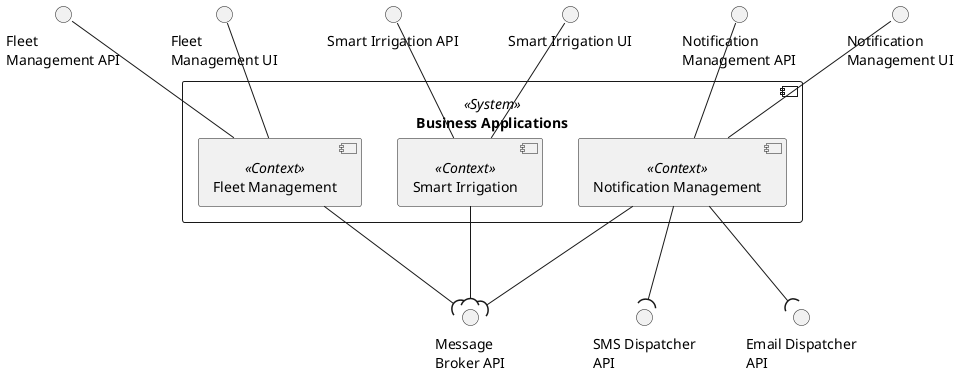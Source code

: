 @startuml services-contexts

component "Business Applications" <<System>> {
    component "Fleet Management" <<Context>> as FLEET
    component "Notification Management" <<Context>> as NOTIF
    component "Smart Irrigation" <<Context>> as IRRIG
}

interface "Message\nBroker API" as MB_API

interface "Fleet\nManagement API" as FLEET_API
interface "Fleet\nManagement UI" as FLEET_UI

FLEET_API -- FLEET
FLEET_UI -- FLEET

interface "Notification\nManagement API" as NOTIF_API
interface "Notification\nManagement UI" as NOTIF_UI

NOTIF_API -- NOTIF
NOTIF_UI -- NOTIF

interface "Smart Irrigation API" as IRRIG_API
interface "Smart Irrigation UI" as IRRIG_UI

IRRIG_API -- IRRIG
IRRIG_UI -- IRRIG

FLEET --( MB_API
IRRIG --( MB_API
NOTIF --( MB_API

interface "SMS Dispatcher\nAPI" as SMS
interface "Email Dispatcher\nAPI" as EMAIL

NOTIF --( SMS
NOTIF --( EMAIL

@enduml
